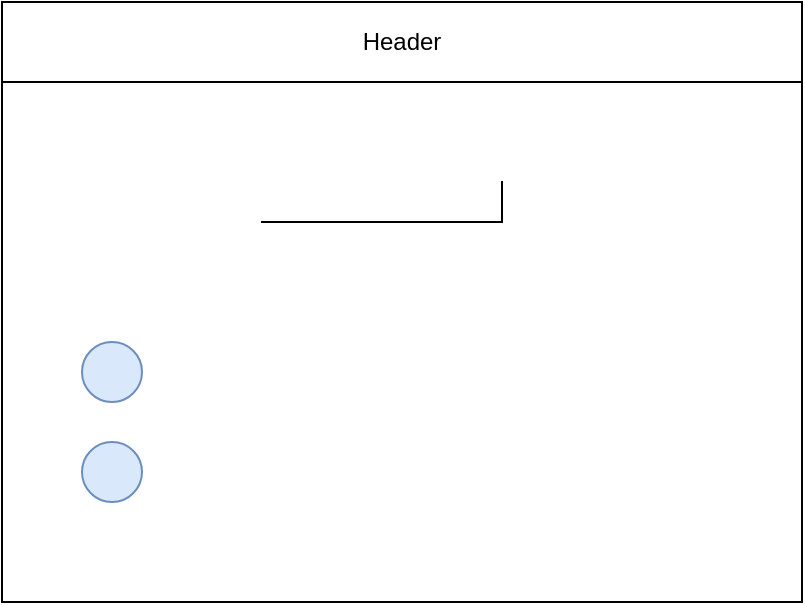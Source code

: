 <mxfile>
    <diagram id="pIaEtrtLPv3HG8r1JEND" name="Page-1">
        <mxGraphModel dx="598" dy="491" grid="1" gridSize="10" guides="1" tooltips="1" connect="1" arrows="1" fold="1" page="1" pageScale="1" pageWidth="850" pageHeight="1100" math="0" shadow="0">
            <root>
                <mxCell id="0"/>
                <mxCell id="1" parent="0"/>
                <mxCell id="2" value="" style="rounded=0;whiteSpace=wrap;html=1;" parent="1" vertex="1">
                    <mxGeometry x="80" y="80" width="400" height="300" as="geometry"/>
                </mxCell>
                <mxCell id="3" value="Header" style="rounded=0;whiteSpace=wrap;html=1;" parent="1" vertex="1">
                    <mxGeometry x="80" y="80" width="400" height="40" as="geometry"/>
                </mxCell>
                <mxCell id="4" value="" style="shape=partialRectangle;whiteSpace=wrap;html=1;top=0;left=0;fillColor=none;" parent="1" vertex="1">
                    <mxGeometry x="210" y="170" width="120" height="20" as="geometry"/>
                </mxCell>
                <mxCell id="6" value="" style="ellipse;whiteSpace=wrap;html=1;aspect=fixed;fillColor=#dae8fc;strokeColor=#6c8ebf;" vertex="1" parent="1">
                    <mxGeometry x="120" y="250" width="30" height="30" as="geometry"/>
                </mxCell>
                <mxCell id="7" value="" style="ellipse;whiteSpace=wrap;html=1;aspect=fixed;fillColor=#dae8fc;strokeColor=#6c8ebf;" vertex="1" parent="1">
                    <mxGeometry x="120" y="300" width="30" height="30" as="geometry"/>
                </mxCell>
            </root>
        </mxGraphModel>
    </diagram>
</mxfile>